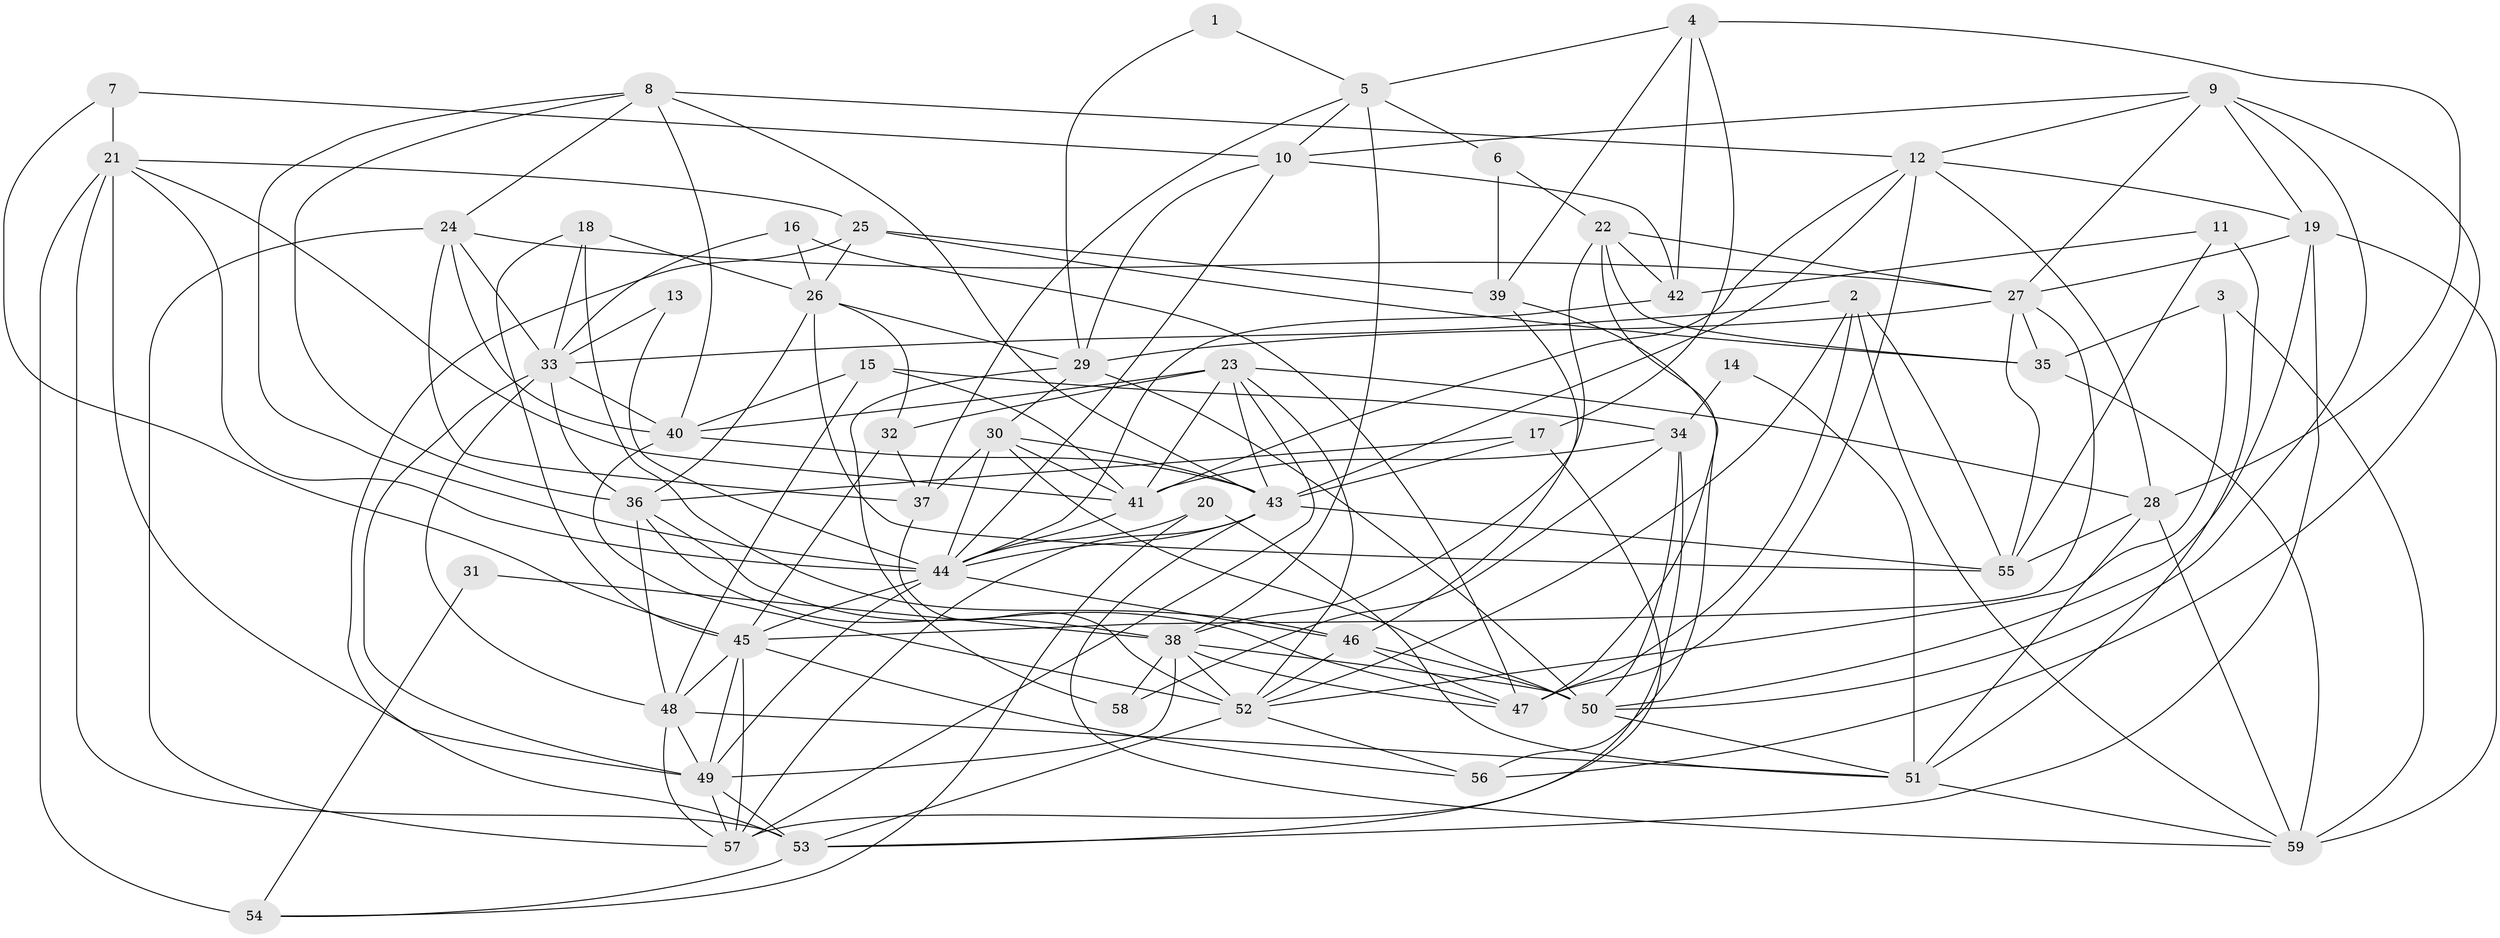 // original degree distribution, {5: 0.2033898305084746, 3: 0.288135593220339, 4: 0.22033898305084745, 6: 0.11016949152542373, 2: 0.13559322033898305, 7: 0.03389830508474576, 8: 0.00847457627118644}
// Generated by graph-tools (version 1.1) at 2025/26/03/09/25 03:26:18]
// undirected, 59 vertices, 170 edges
graph export_dot {
graph [start="1"]
  node [color=gray90,style=filled];
  1;
  2;
  3;
  4;
  5;
  6;
  7;
  8;
  9;
  10;
  11;
  12;
  13;
  14;
  15;
  16;
  17;
  18;
  19;
  20;
  21;
  22;
  23;
  24;
  25;
  26;
  27;
  28;
  29;
  30;
  31;
  32;
  33;
  34;
  35;
  36;
  37;
  38;
  39;
  40;
  41;
  42;
  43;
  44;
  45;
  46;
  47;
  48;
  49;
  50;
  51;
  52;
  53;
  54;
  55;
  56;
  57;
  58;
  59;
  1 -- 5 [weight=1.0];
  1 -- 29 [weight=1.0];
  2 -- 33 [weight=2.0];
  2 -- 47 [weight=1.0];
  2 -- 52 [weight=1.0];
  2 -- 55 [weight=1.0];
  2 -- 59 [weight=1.0];
  3 -- 35 [weight=1.0];
  3 -- 52 [weight=1.0];
  3 -- 59 [weight=1.0];
  4 -- 5 [weight=1.0];
  4 -- 17 [weight=1.0];
  4 -- 28 [weight=1.0];
  4 -- 39 [weight=1.0];
  4 -- 42 [weight=1.0];
  5 -- 6 [weight=1.0];
  5 -- 10 [weight=1.0];
  5 -- 37 [weight=1.0];
  5 -- 38 [weight=1.0];
  6 -- 22 [weight=1.0];
  6 -- 39 [weight=1.0];
  7 -- 10 [weight=1.0];
  7 -- 21 [weight=1.0];
  7 -- 45 [weight=1.0];
  8 -- 12 [weight=1.0];
  8 -- 24 [weight=1.0];
  8 -- 36 [weight=1.0];
  8 -- 40 [weight=1.0];
  8 -- 43 [weight=1.0];
  8 -- 44 [weight=1.0];
  9 -- 10 [weight=1.0];
  9 -- 12 [weight=1.0];
  9 -- 19 [weight=1.0];
  9 -- 27 [weight=1.0];
  9 -- 50 [weight=1.0];
  9 -- 56 [weight=1.0];
  10 -- 29 [weight=1.0];
  10 -- 42 [weight=1.0];
  10 -- 44 [weight=1.0];
  11 -- 42 [weight=1.0];
  11 -- 51 [weight=1.0];
  11 -- 55 [weight=1.0];
  12 -- 19 [weight=1.0];
  12 -- 28 [weight=1.0];
  12 -- 41 [weight=1.0];
  12 -- 43 [weight=1.0];
  12 -- 47 [weight=1.0];
  13 -- 33 [weight=1.0];
  13 -- 44 [weight=1.0];
  14 -- 34 [weight=1.0];
  14 -- 51 [weight=1.0];
  15 -- 34 [weight=1.0];
  15 -- 40 [weight=1.0];
  15 -- 41 [weight=1.0];
  15 -- 48 [weight=1.0];
  16 -- 26 [weight=1.0];
  16 -- 33 [weight=1.0];
  16 -- 47 [weight=1.0];
  17 -- 36 [weight=1.0];
  17 -- 43 [weight=1.0];
  17 -- 53 [weight=1.0];
  18 -- 26 [weight=1.0];
  18 -- 33 [weight=1.0];
  18 -- 45 [weight=1.0];
  18 -- 46 [weight=1.0];
  19 -- 27 [weight=1.0];
  19 -- 50 [weight=1.0];
  19 -- 53 [weight=1.0];
  19 -- 59 [weight=1.0];
  20 -- 44 [weight=1.0];
  20 -- 51 [weight=1.0];
  20 -- 54 [weight=1.0];
  21 -- 25 [weight=1.0];
  21 -- 41 [weight=1.0];
  21 -- 44 [weight=1.0];
  21 -- 49 [weight=1.0];
  21 -- 53 [weight=1.0];
  21 -- 54 [weight=2.0];
  22 -- 27 [weight=1.0];
  22 -- 35 [weight=1.0];
  22 -- 38 [weight=1.0];
  22 -- 42 [weight=2.0];
  22 -- 47 [weight=1.0];
  23 -- 28 [weight=1.0];
  23 -- 32 [weight=1.0];
  23 -- 40 [weight=1.0];
  23 -- 41 [weight=1.0];
  23 -- 43 [weight=1.0];
  23 -- 52 [weight=1.0];
  23 -- 57 [weight=1.0];
  24 -- 27 [weight=1.0];
  24 -- 33 [weight=1.0];
  24 -- 37 [weight=1.0];
  24 -- 40 [weight=1.0];
  24 -- 57 [weight=1.0];
  25 -- 26 [weight=1.0];
  25 -- 35 [weight=1.0];
  25 -- 39 [weight=1.0];
  25 -- 53 [weight=1.0];
  26 -- 29 [weight=1.0];
  26 -- 32 [weight=1.0];
  26 -- 36 [weight=1.0];
  26 -- 55 [weight=1.0];
  27 -- 29 [weight=1.0];
  27 -- 35 [weight=1.0];
  27 -- 45 [weight=1.0];
  27 -- 55 [weight=1.0];
  28 -- 51 [weight=1.0];
  28 -- 55 [weight=1.0];
  28 -- 59 [weight=1.0];
  29 -- 30 [weight=1.0];
  29 -- 50 [weight=1.0];
  29 -- 58 [weight=1.0];
  30 -- 37 [weight=1.0];
  30 -- 41 [weight=1.0];
  30 -- 43 [weight=1.0];
  30 -- 44 [weight=1.0];
  30 -- 50 [weight=1.0];
  31 -- 38 [weight=1.0];
  31 -- 54 [weight=1.0];
  32 -- 37 [weight=1.0];
  32 -- 45 [weight=1.0];
  33 -- 36 [weight=1.0];
  33 -- 40 [weight=1.0];
  33 -- 48 [weight=1.0];
  33 -- 49 [weight=1.0];
  34 -- 41 [weight=1.0];
  34 -- 50 [weight=1.0];
  34 -- 57 [weight=1.0];
  34 -- 58 [weight=1.0];
  35 -- 59 [weight=1.0];
  36 -- 38 [weight=1.0];
  36 -- 47 [weight=1.0];
  36 -- 48 [weight=1.0];
  37 -- 52 [weight=1.0];
  38 -- 47 [weight=1.0];
  38 -- 49 [weight=1.0];
  38 -- 50 [weight=1.0];
  38 -- 52 [weight=2.0];
  38 -- 58 [weight=1.0];
  39 -- 46 [weight=1.0];
  39 -- 56 [weight=1.0];
  40 -- 43 [weight=1.0];
  40 -- 52 [weight=1.0];
  41 -- 44 [weight=1.0];
  42 -- 44 [weight=1.0];
  43 -- 44 [weight=1.0];
  43 -- 55 [weight=1.0];
  43 -- 57 [weight=1.0];
  43 -- 59 [weight=1.0];
  44 -- 45 [weight=1.0];
  44 -- 46 [weight=1.0];
  44 -- 49 [weight=1.0];
  45 -- 48 [weight=1.0];
  45 -- 49 [weight=1.0];
  45 -- 56 [weight=1.0];
  45 -- 57 [weight=1.0];
  46 -- 47 [weight=1.0];
  46 -- 50 [weight=2.0];
  46 -- 52 [weight=1.0];
  48 -- 49 [weight=1.0];
  48 -- 51 [weight=1.0];
  48 -- 57 [weight=1.0];
  49 -- 53 [weight=1.0];
  49 -- 57 [weight=1.0];
  50 -- 51 [weight=1.0];
  51 -- 59 [weight=1.0];
  52 -- 53 [weight=1.0];
  52 -- 56 [weight=1.0];
  53 -- 54 [weight=1.0];
}
